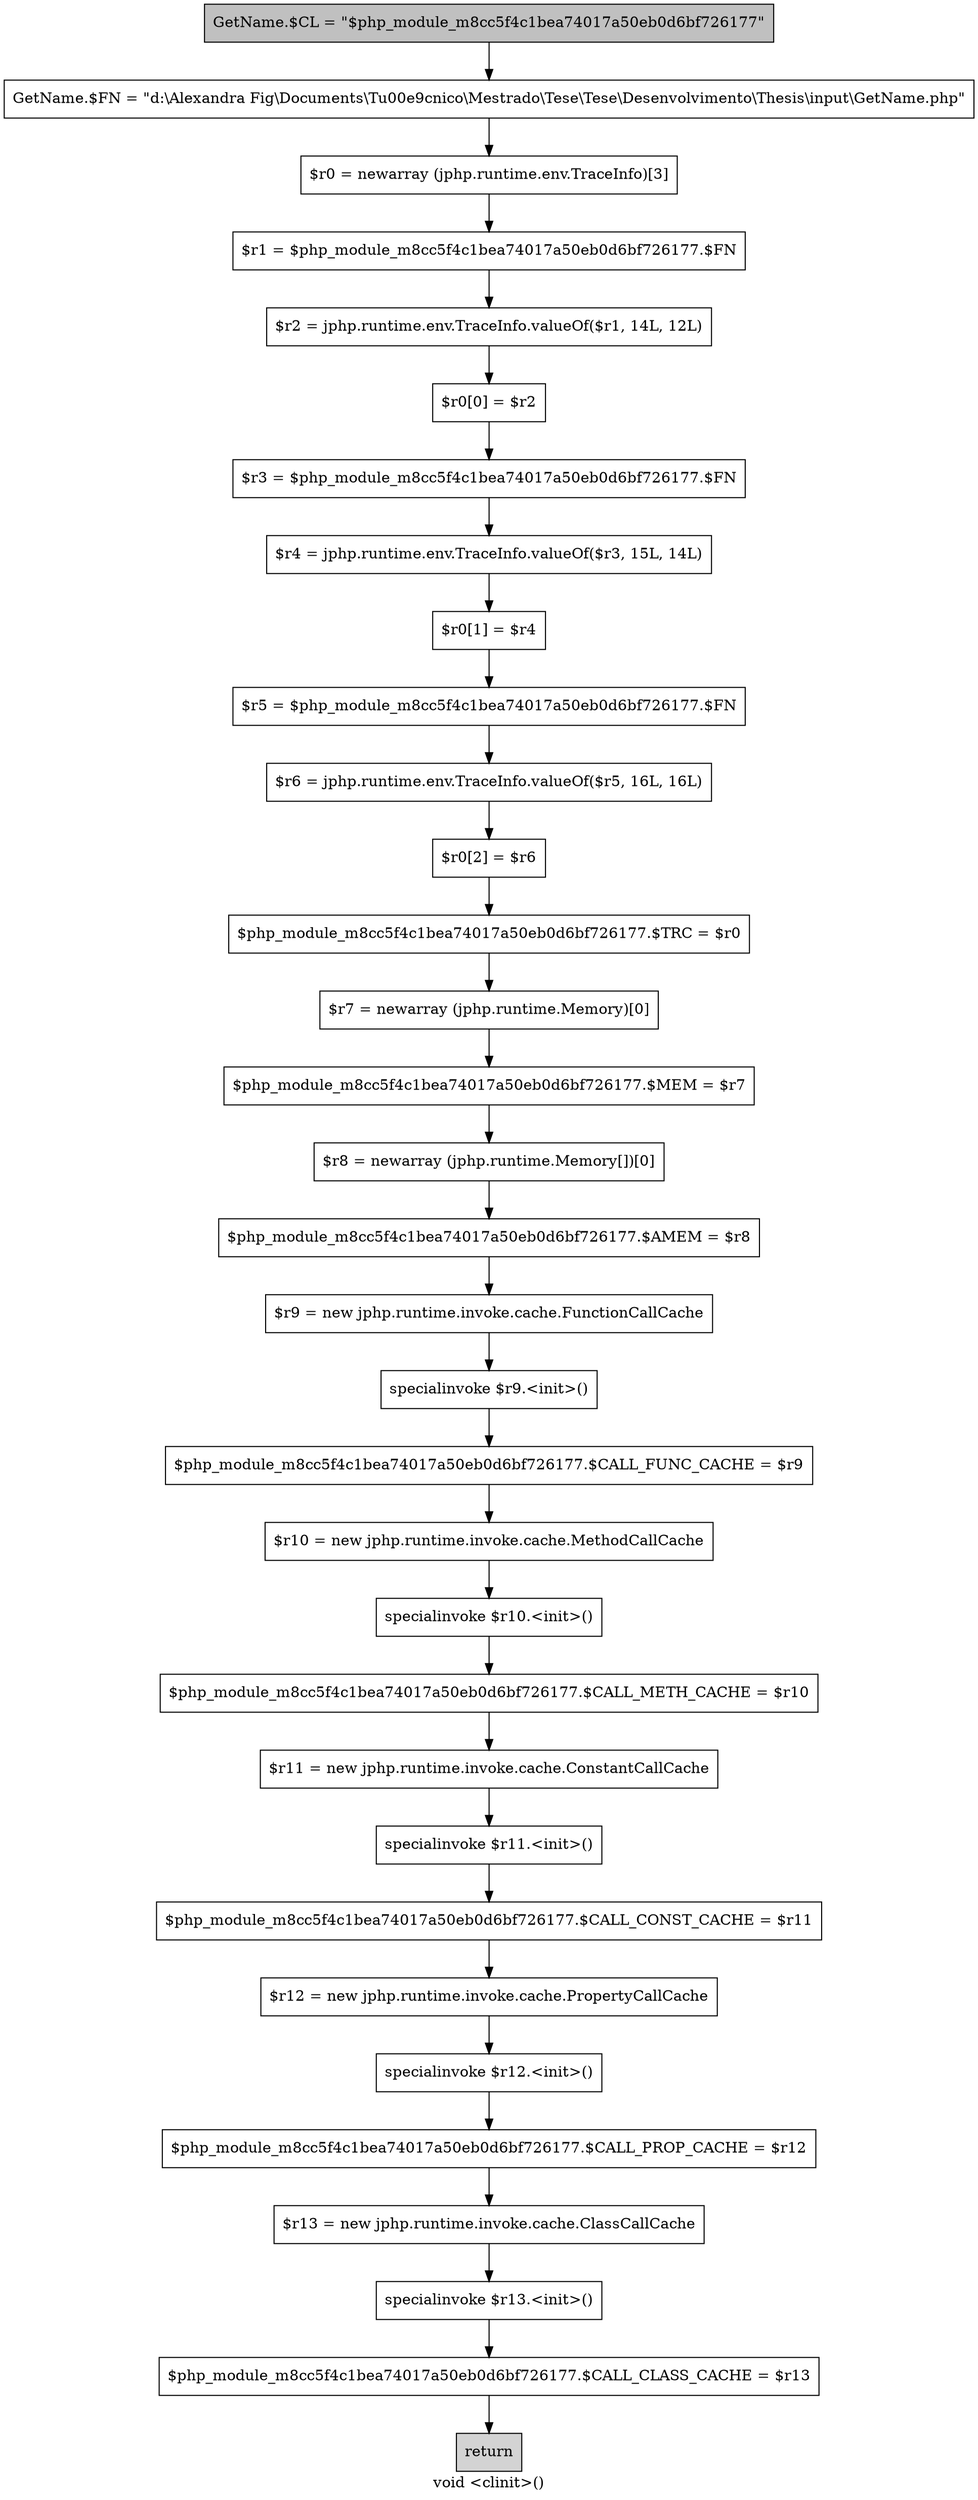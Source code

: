digraph "void <clinit>()" {
    label="void <clinit>()";
    node [shape=box];
    "0" [style=filled,fillcolor=gray,label="GetName.$CL = \"$php_module_m8cc5f4c1bea74017a50eb0d6bf726177\"",];
    "1" [label="GetName.$FN = \"d:\\Alexandra Fig\\Documents\\T\u00e9cnico\\Mestrado\\Tese\\Tese\\Desenvolvimento\\Thesis\\input\\GetName.php\"",];
    "0"->"1";
    "2" [label="$r0 = newarray (jphp.runtime.env.TraceInfo)[3]",];
    "1"->"2";
    "3" [label="$r1 = $php_module_m8cc5f4c1bea74017a50eb0d6bf726177.$FN",];
    "2"->"3";
    "4" [label="$r2 = jphp.runtime.env.TraceInfo.valueOf($r1, 14L, 12L)",];
    "3"->"4";
    "5" [label="$r0[0] = $r2",];
    "4"->"5";
    "6" [label="$r3 = $php_module_m8cc5f4c1bea74017a50eb0d6bf726177.$FN",];
    "5"->"6";
    "7" [label="$r4 = jphp.runtime.env.TraceInfo.valueOf($r3, 15L, 14L)",];
    "6"->"7";
    "8" [label="$r0[1] = $r4",];
    "7"->"8";
    "9" [label="$r5 = $php_module_m8cc5f4c1bea74017a50eb0d6bf726177.$FN",];
    "8"->"9";
    "10" [label="$r6 = jphp.runtime.env.TraceInfo.valueOf($r5, 16L, 16L)",];
    "9"->"10";
    "11" [label="$r0[2] = $r6",];
    "10"->"11";
    "12" [label="$php_module_m8cc5f4c1bea74017a50eb0d6bf726177.$TRC = $r0",];
    "11"->"12";
    "13" [label="$r7 = newarray (jphp.runtime.Memory)[0]",];
    "12"->"13";
    "14" [label="$php_module_m8cc5f4c1bea74017a50eb0d6bf726177.$MEM = $r7",];
    "13"->"14";
    "15" [label="$r8 = newarray (jphp.runtime.Memory[])[0]",];
    "14"->"15";
    "16" [label="$php_module_m8cc5f4c1bea74017a50eb0d6bf726177.$AMEM = $r8",];
    "15"->"16";
    "17" [label="$r9 = new jphp.runtime.invoke.cache.FunctionCallCache",];
    "16"->"17";
    "18" [label="specialinvoke $r9.<init>()",];
    "17"->"18";
    "19" [label="$php_module_m8cc5f4c1bea74017a50eb0d6bf726177.$CALL_FUNC_CACHE = $r9",];
    "18"->"19";
    "20" [label="$r10 = new jphp.runtime.invoke.cache.MethodCallCache",];
    "19"->"20";
    "21" [label="specialinvoke $r10.<init>()",];
    "20"->"21";
    "22" [label="$php_module_m8cc5f4c1bea74017a50eb0d6bf726177.$CALL_METH_CACHE = $r10",];
    "21"->"22";
    "23" [label="$r11 = new jphp.runtime.invoke.cache.ConstantCallCache",];
    "22"->"23";
    "24" [label="specialinvoke $r11.<init>()",];
    "23"->"24";
    "25" [label="$php_module_m8cc5f4c1bea74017a50eb0d6bf726177.$CALL_CONST_CACHE = $r11",];
    "24"->"25";
    "26" [label="$r12 = new jphp.runtime.invoke.cache.PropertyCallCache",];
    "25"->"26";
    "27" [label="specialinvoke $r12.<init>()",];
    "26"->"27";
    "28" [label="$php_module_m8cc5f4c1bea74017a50eb0d6bf726177.$CALL_PROP_CACHE = $r12",];
    "27"->"28";
    "29" [label="$r13 = new jphp.runtime.invoke.cache.ClassCallCache",];
    "28"->"29";
    "30" [label="specialinvoke $r13.<init>()",];
    "29"->"30";
    "31" [label="$php_module_m8cc5f4c1bea74017a50eb0d6bf726177.$CALL_CLASS_CACHE = $r13",];
    "30"->"31";
    "32" [style=filled,fillcolor=lightgray,label="return",];
    "31"->"32";
}
